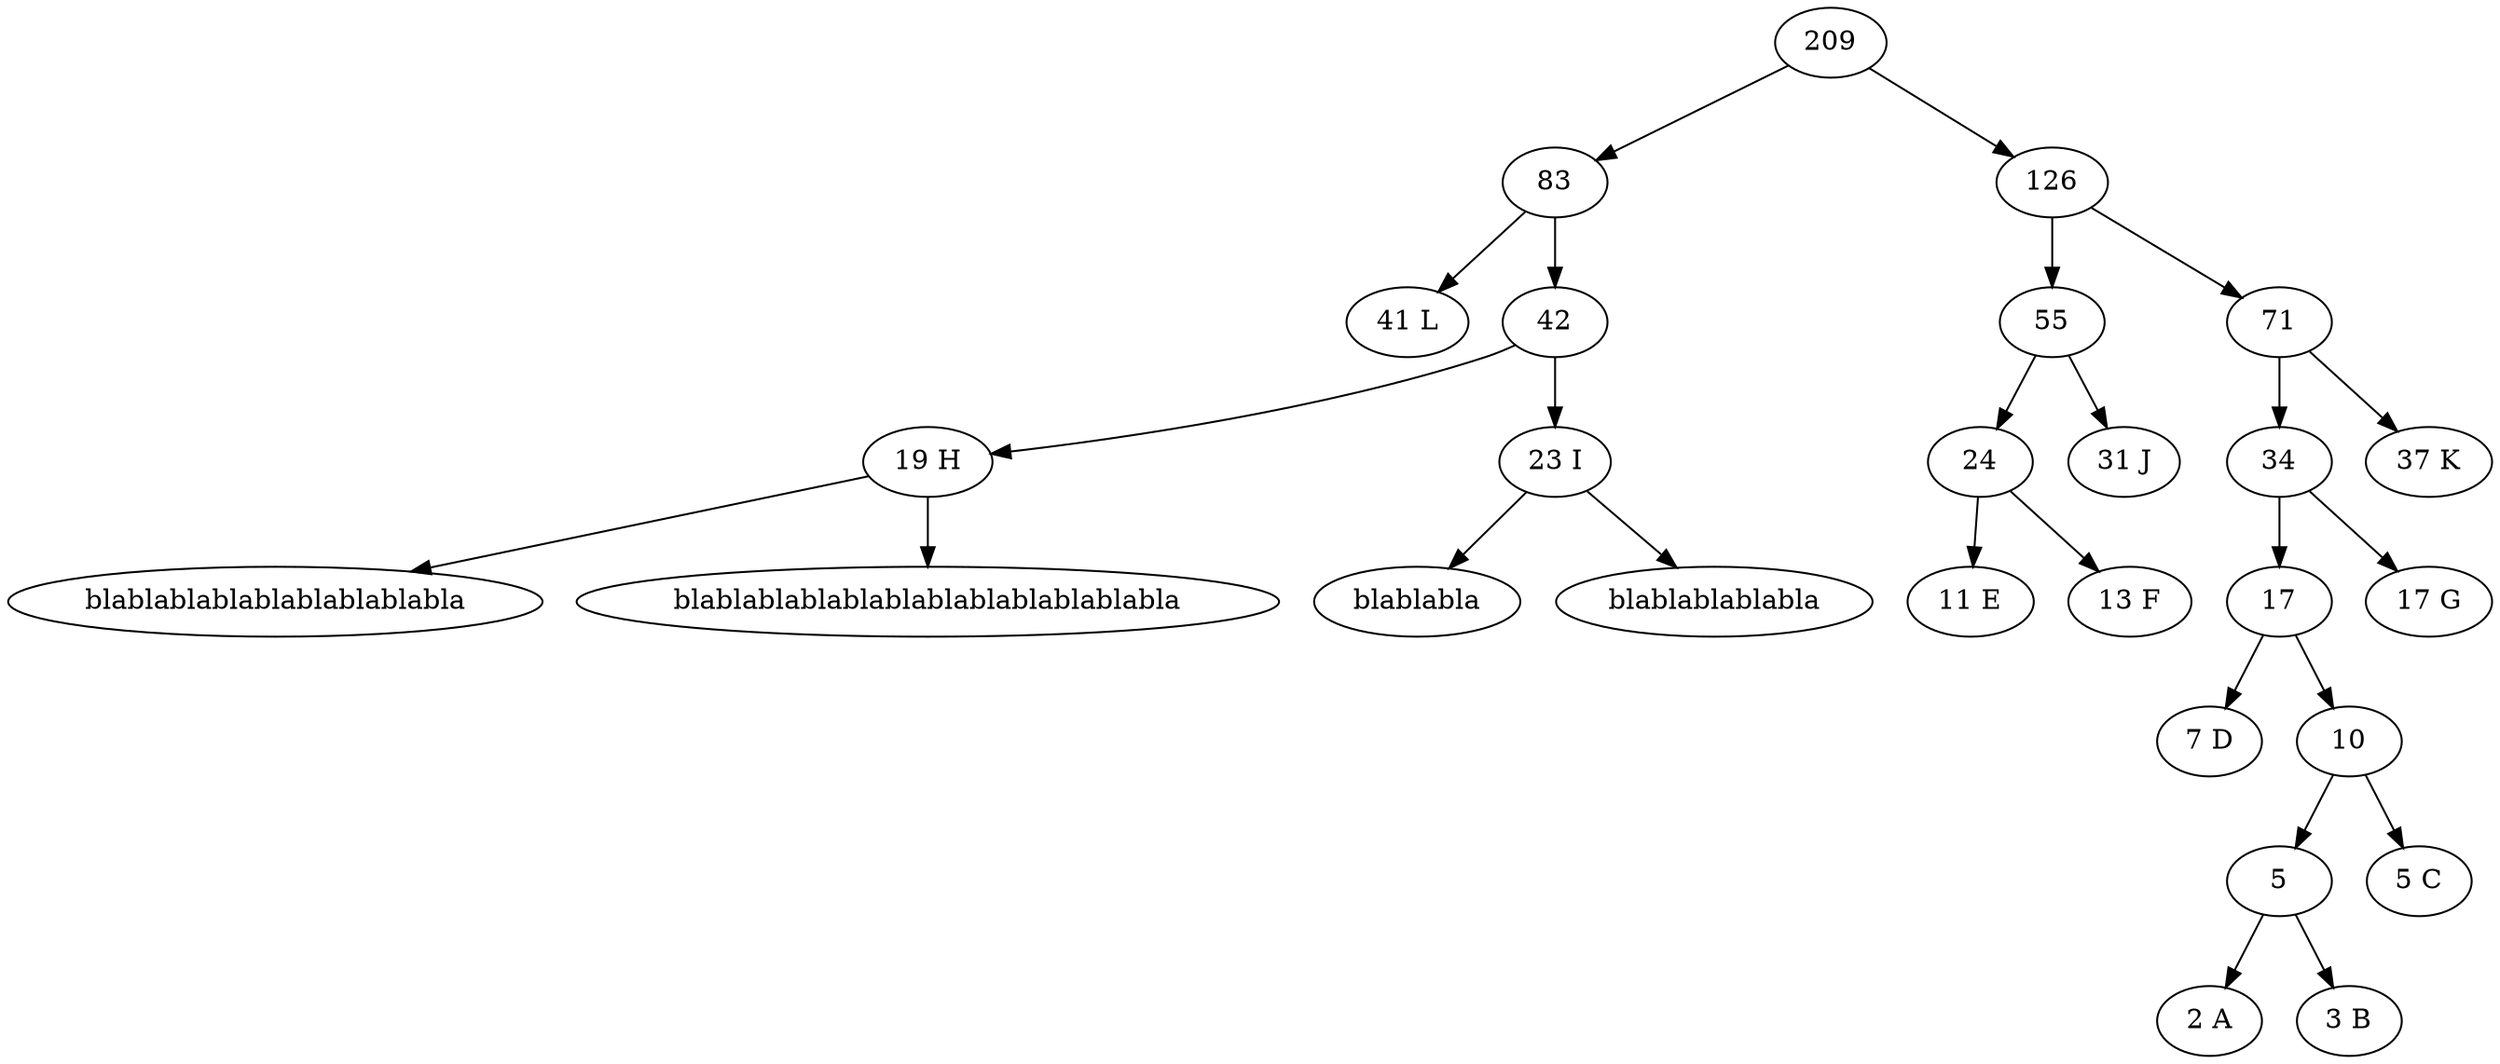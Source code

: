 digraph  {
	209 -> 83;
	209 -> 126;
	83 -> "41 L";
	83 -> 42;
	126 -> 55;
	126 -> 71;
	42 -> "19 H";
	42 -> "23 I";
	"19 H" -> blablablablablablablablabla;
	"19 H" -> blablablablablablablablablablablabla;
	"23 I" -> blablabla;
	"23 I" -> blablablablabla;
	55 -> 24;
	55 -> "31 J";
	71 -> 34;
	71 -> "37 K";
	24 -> "11 E";
	24 -> "13 F";
	34 -> 17;
	34 -> "17 G";
	17 -> "7 D";
	17 -> 10;
	10 -> 5;
	10 -> "5 C";
	5 -> "2 A";
	5 -> "3 B";
}

